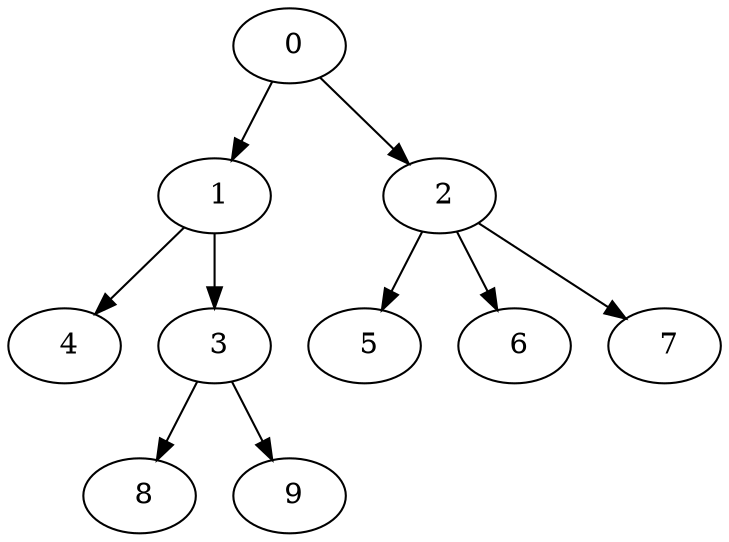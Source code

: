 digraph mytree {
" 0" -> " 1";
" 0" -> " 2";
" 1" -> " 4";
" 1" -> " 3";
" 2" -> " 5";
" 2" -> " 6";
" 2" -> " 7";
" 4";
" 8";
" 9";
" 3" -> " 8";
" 3" -> " 9";
" 5";
" 6";
" 7";
}
